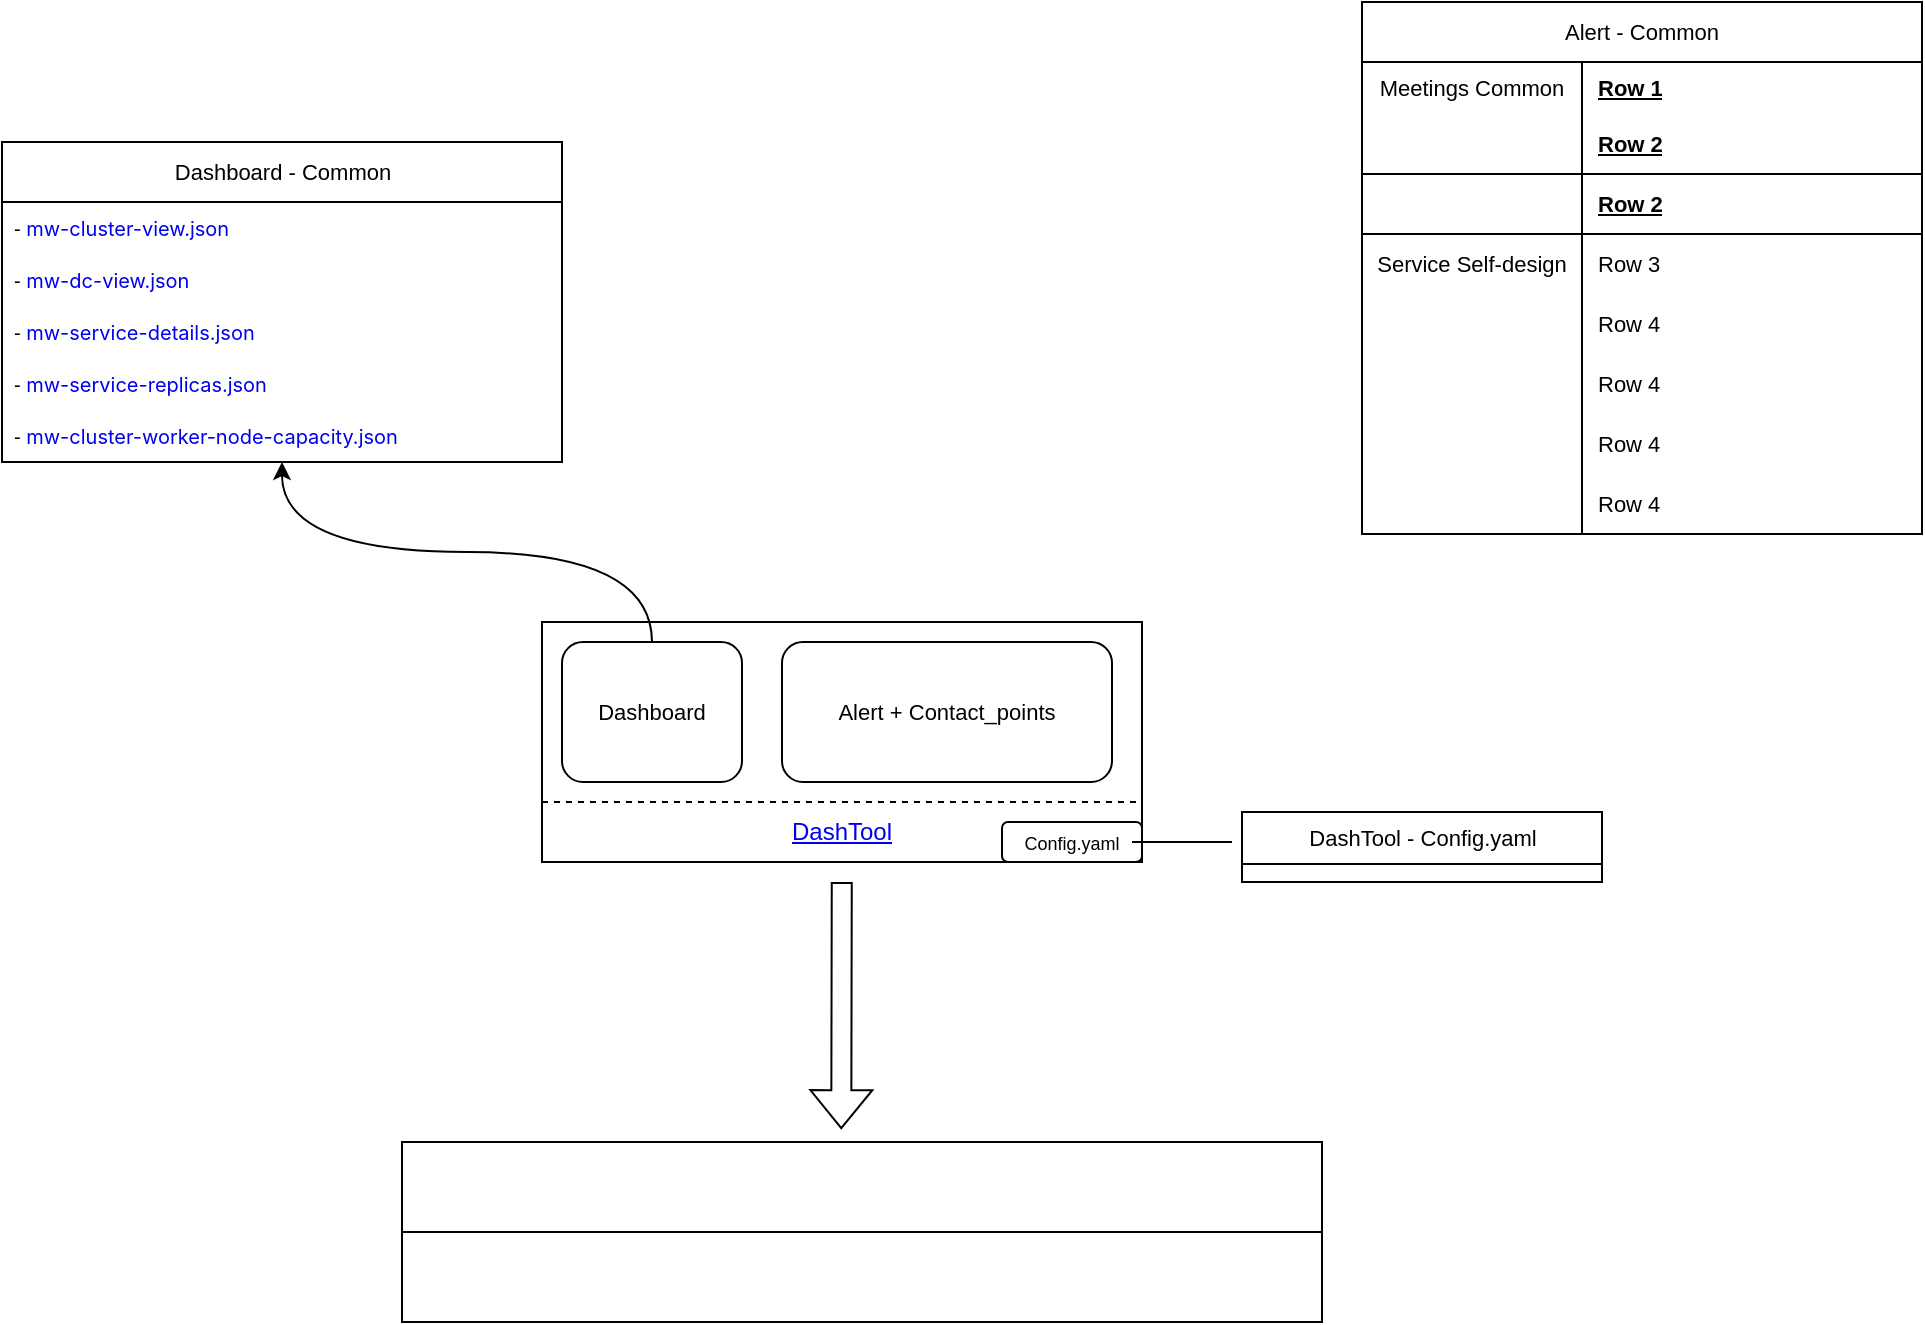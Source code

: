 <mxfile version="24.7.7">
  <diagram name="第 1 页" id="fWNnaJhq76tSm6XB1aWO">
    <mxGraphModel dx="914" dy="466" grid="1" gridSize="10" guides="1" tooltips="1" connect="1" arrows="1" fold="1" page="1" pageScale="1" pageWidth="1169" pageHeight="1654" math="0" shadow="0">
      <root>
        <mxCell id="0" />
        <mxCell id="1" parent="0" />
        <mxCell id="nmUOTvEDm5lJNUOss9-g-1" value="" style="rounded=0;whiteSpace=wrap;html=1;" vertex="1" parent="1">
          <mxGeometry x="330" y="340" width="300" height="120" as="geometry" />
        </mxCell>
        <mxCell id="nmUOTvEDm5lJNUOss9-g-5" value="&lt;a href=&quot;https://sqbu-github.cisco.com/WebExSquared/dash-tool&quot;&gt;DashTool&lt;/a&gt;" style="text;html=1;align=center;verticalAlign=middle;whiteSpace=wrap;rounded=0;" vertex="1" parent="1">
          <mxGeometry x="450" y="430" width="60" height="30" as="geometry" />
        </mxCell>
        <mxCell id="nmUOTvEDm5lJNUOss9-g-7" value="" style="rounded=1;whiteSpace=wrap;html=1;" vertex="1" parent="1">
          <mxGeometry x="560" y="440" width="70" height="20" as="geometry" />
        </mxCell>
        <mxCell id="nmUOTvEDm5lJNUOss9-g-27" value="" style="edgeStyle=none;shape=connector;rounded=0;orthogonalLoop=1;jettySize=auto;html=1;strokeColor=default;align=center;verticalAlign=middle;fontFamily=Helvetica;fontSize=11;fontColor=default;labelBackgroundColor=default;endArrow=none;" edge="1" parent="1" source="nmUOTvEDm5lJNUOss9-g-8">
          <mxGeometry relative="1" as="geometry">
            <mxPoint x="675.0" y="450" as="targetPoint" />
          </mxGeometry>
        </mxCell>
        <mxCell id="nmUOTvEDm5lJNUOss9-g-8" value="&lt;font style=&quot;font-size: 9px;&quot;&gt;Config.yaml&lt;/font&gt;" style="text;html=1;align=center;verticalAlign=middle;whiteSpace=wrap;rounded=0;" vertex="1" parent="1">
          <mxGeometry x="565" y="435" width="60" height="30" as="geometry" />
        </mxCell>
        <mxCell id="nmUOTvEDm5lJNUOss9-g-14" value="" style="endArrow=none;dashed=1;html=1;rounded=0;strokeColor=default;align=center;verticalAlign=middle;fontFamily=Helvetica;fontSize=11;fontColor=default;labelBackgroundColor=default;entryX=1;entryY=0.75;entryDx=0;entryDy=0;exitX=0;exitY=0.75;exitDx=0;exitDy=0;" edge="1" parent="1" source="nmUOTvEDm5lJNUOss9-g-1" target="nmUOTvEDm5lJNUOss9-g-1">
          <mxGeometry width="50" height="50" relative="1" as="geometry">
            <mxPoint x="330" y="440" as="sourcePoint" />
            <mxPoint x="380" y="390" as="targetPoint" />
          </mxGeometry>
        </mxCell>
        <mxCell id="nmUOTvEDm5lJNUOss9-g-15" value="Dashboard" style="rounded=1;whiteSpace=wrap;html=1;fontFamily=Helvetica;fontSize=11;fontColor=default;labelBackgroundColor=default;" vertex="1" parent="1">
          <mxGeometry x="340" y="350" width="90" height="70" as="geometry" />
        </mxCell>
        <mxCell id="nmUOTvEDm5lJNUOss9-g-16" value="Alert + Contact_points" style="rounded=1;whiteSpace=wrap;html=1;fontFamily=Helvetica;fontSize=11;fontColor=default;labelBackgroundColor=default;" vertex="1" parent="1">
          <mxGeometry x="450" y="350" width="165" height="70" as="geometry" />
        </mxCell>
        <mxCell id="nmUOTvEDm5lJNUOss9-g-28" value="DashTool - Config.yaml" style="swimlane;fontStyle=0;childLayout=stackLayout;horizontal=1;startSize=26;fillColor=none;horizontalStack=0;resizeParent=1;resizeParentMax=0;resizeLast=0;collapsible=1;marginBottom=0;html=1;fontFamily=Helvetica;fontSize=11;fontColor=default;labelBackgroundColor=default;" vertex="1" collapsed="1" parent="1">
          <mxGeometry x="680" y="435" width="180" height="35" as="geometry">
            <mxRectangle x="680" y="435" width="300" height="350" as="alternateBounds" />
          </mxGeometry>
        </mxCell>
        <mxCell id="nmUOTvEDm5lJNUOss9-g-29" value="&lt;div&gt;datacenters:&lt;/div&gt;&lt;div&gt;&lt;b&gt;&amp;nbsp; prd:&lt;/b&gt;&lt;/div&gt;&lt;div&gt;&amp;nbsp; &amp;nbsp; contact_point: grafana-default-email&lt;/div&gt;&lt;div&gt;&amp;nbsp; &amp;nbsp; lp_contact_point: webapps-devops-lp&lt;/div&gt;&lt;div&gt;&amp;nbsp; &amp;nbsp; folder-uid: f2daa67f-5426-445f-b8ac-b91e42937d05&lt;/div&gt;&lt;div&gt;&lt;b&gt;&amp;nbsp; fedramp:&lt;/b&gt;&lt;/div&gt;&lt;div&gt;&amp;nbsp; &amp;nbsp; contact_point: grafana-default-email&lt;/div&gt;&lt;div&gt;&amp;nbsp; &amp;nbsp; lp_contact_point: webapps-devops-lp&lt;/div&gt;&lt;div&gt;&amp;nbsp; &amp;nbsp; folder-uid: f376a9b8-bdb8-4032-aa9d-12822adcbdd2&lt;/div&gt;&lt;div&gt;&lt;b&gt;&amp;nbsp; dmz:&lt;/b&gt;&lt;/div&gt;&lt;div&gt;&amp;nbsp; &amp;nbsp; folder-uid: bef0dc30-c846-4f6a-9b8e-c94ae4e7ad26&lt;/div&gt;&lt;div&gt;alert-labels:&lt;/div&gt;&lt;div&gt;&amp;nbsp; service: cfgascode&lt;/div&gt;&lt;div&gt;&amp;nbsp; team: avatar&lt;/div&gt;&lt;div&gt;&amp;nbsp; group: avatar&lt;/div&gt;&lt;div&gt;common-health-and-alerting:&lt;/div&gt;&lt;div&gt;&amp;nbsp; application-group: general&lt;/div&gt;&lt;div&gt;&amp;nbsp; high-priority: true&lt;/div&gt;&lt;div&gt;alert-overrides:&lt;/div&gt;&lt;div&gt;&amp;nbsp; common-health-and-alerting:&lt;/div&gt;&lt;div&gt;&amp;nbsp; &amp;nbsp; warn-logs:&lt;/div&gt;&lt;div&gt;&amp;nbsp; &amp;nbsp; &amp;nbsp; threshold: 36000&lt;/div&gt;" style="text;strokeColor=none;fillColor=none;align=left;verticalAlign=top;spacingLeft=4;spacingRight=4;overflow=hidden;rotatable=0;points=[[0,0.5],[1,0.5]];portConstraint=eastwest;whiteSpace=wrap;html=1;fontFamily=Helvetica;fontSize=11;fontColor=default;labelBackgroundColor=default;" vertex="1" parent="nmUOTvEDm5lJNUOss9-g-28">
          <mxGeometry y="26" width="300" height="324" as="geometry" />
        </mxCell>
        <mxCell id="nmUOTvEDm5lJNUOss9-g-42" value="" style="shape=flexArrow;endArrow=classic;html=1;rounded=0;strokeColor=default;align=center;verticalAlign=middle;fontFamily=Helvetica;fontSize=11;fontColor=default;labelBackgroundColor=default;exitX=0.579;exitY=1.11;exitDx=0;exitDy=0;exitPerimeter=0;entryX=0.509;entryY=-0.052;entryDx=0;entryDy=0;entryPerimeter=0;" edge="1" parent="1">
          <mxGeometry width="50" height="50" relative="1" as="geometry">
            <mxPoint x="479.88" y="470.0" as="sourcePoint" />
            <mxPoint x="479.64" y="593.58" as="targetPoint" />
          </mxGeometry>
        </mxCell>
        <mxCell id="nmUOTvEDm5lJNUOss9-g-43" value="" style="rounded=0;whiteSpace=wrap;html=1;fontFamily=Helvetica;fontSize=11;fontColor=default;labelBackgroundColor=default;" vertex="1" parent="1">
          <mxGeometry x="260" y="600" width="460" height="90" as="geometry" />
        </mxCell>
        <mxCell id="nmUOTvEDm5lJNUOss9-g-46" value="" style="endArrow=none;html=1;rounded=0;strokeColor=default;align=center;verticalAlign=middle;fontFamily=Helvetica;fontSize=11;fontColor=default;labelBackgroundColor=default;exitX=0;exitY=0.5;exitDx=0;exitDy=0;entryX=1;entryY=0.5;entryDx=0;entryDy=0;" edge="1" parent="1" source="nmUOTvEDm5lJNUOss9-g-43" target="nmUOTvEDm5lJNUOss9-g-43">
          <mxGeometry width="50" height="50" relative="1" as="geometry">
            <mxPoint x="240" y="640" as="sourcePoint" />
            <mxPoint x="290" y="590" as="targetPoint" />
          </mxGeometry>
        </mxCell>
        <mxCell id="nmUOTvEDm5lJNUOss9-g-48" value="Dashboard - Common" style="swimlane;fontStyle=0;childLayout=stackLayout;horizontal=1;startSize=30;fillColor=none;horizontalStack=0;resizeParent=1;resizeParentMax=0;resizeLast=0;collapsible=1;marginBottom=0;html=1;fontFamily=Helvetica;fontSize=11;fontColor=default;labelBackgroundColor=default;" vertex="1" parent="1">
          <mxGeometry x="60" y="100" width="280" height="160" as="geometry">
            <mxRectangle x="70" y="150" width="150" height="40" as="alternateBounds" />
          </mxGeometry>
        </mxCell>
        <mxCell id="nmUOTvEDm5lJNUOss9-g-49" value="&lt;font style=&quot;font-size: 10px;&quot;&gt;-&amp;nbsp;&lt;a style=&quot;box-sizing: border-box; text-decoration-line: none; font-family: -apple-system, &amp;quot;system-ui&amp;quot;, &amp;quot;Segoe UI&amp;quot;, &amp;quot;Noto Sans&amp;quot;, Helvetica, Arial, sans-serif, &amp;quot;Apple Color Emoji&amp;quot;, &amp;quot;Segoe UI Emoji&amp;quot;; text-wrap: nowrap;&quot; href=&quot;https://sqbu-github.cisco.com/WebExSquared/dash-tool/blob/main/services_2_0/Webapps/dashboards/mw-cluster-view.json&quot; data-turbo-frame=&quot;repo-content-turbo-frame&quot; title=&quot;mw-cluster-view.json&quot; class=&quot;js-navigation-open Link--primary&quot;&gt;mw-cluster-view.json&lt;/a&gt;&lt;/font&gt;" style="text;strokeColor=none;fillColor=none;align=left;verticalAlign=top;spacingLeft=4;spacingRight=4;overflow=hidden;rotatable=0;points=[[0,0.5],[1,0.5]];portConstraint=eastwest;whiteSpace=wrap;html=1;fontFamily=Helvetica;fontSize=11;fontColor=default;labelBackgroundColor=default;" vertex="1" parent="nmUOTvEDm5lJNUOss9-g-48">
          <mxGeometry y="30" width="280" height="26" as="geometry" />
        </mxCell>
        <mxCell id="nmUOTvEDm5lJNUOss9-g-50" value="&lt;font style=&quot;font-size: 10px;&quot;&gt;-&amp;nbsp;&lt;a style=&quot;box-sizing: border-box; text-decoration-line: none; font-family: -apple-system, &amp;quot;system-ui&amp;quot;, &amp;quot;Segoe UI&amp;quot;, &amp;quot;Noto Sans&amp;quot;, Helvetica, Arial, sans-serif, &amp;quot;Apple Color Emoji&amp;quot;, &amp;quot;Segoe UI Emoji&amp;quot;; text-wrap: nowrap;&quot; href=&quot;https://sqbu-github.cisco.com/WebExSquared/dash-tool/blob/main/services_2_0/Webapps/dashboards/mw-dc-view.json&quot; data-turbo-frame=&quot;repo-content-turbo-frame&quot; title=&quot;mw-dc-view.json&quot; class=&quot;js-navigation-open Link--primary&quot;&gt;mw-dc-view.json&lt;/a&gt;&lt;/font&gt;" style="text;strokeColor=none;fillColor=none;align=left;verticalAlign=top;spacingLeft=4;spacingRight=4;overflow=hidden;rotatable=0;points=[[0,0.5],[1,0.5]];portConstraint=eastwest;whiteSpace=wrap;html=1;fontFamily=Helvetica;fontSize=11;fontColor=default;labelBackgroundColor=default;" vertex="1" parent="nmUOTvEDm5lJNUOss9-g-48">
          <mxGeometry y="56" width="280" height="26" as="geometry" />
        </mxCell>
        <mxCell id="nmUOTvEDm5lJNUOss9-g-64" value="&lt;font style=&quot;font-size: 10px;&quot;&gt;-&amp;nbsp;&lt;a style=&quot;box-sizing: border-box; text-decoration-line: none; font-family: -apple-system, &amp;quot;system-ui&amp;quot;, &amp;quot;Segoe UI&amp;quot;, &amp;quot;Noto Sans&amp;quot;, Helvetica, Arial, sans-serif, &amp;quot;Apple Color Emoji&amp;quot;, &amp;quot;Segoe UI Emoji&amp;quot;; text-wrap: nowrap;&quot; href=&quot;https://sqbu-github.cisco.com/WebExSquared/dash-tool/blob/main/services_2_0/Webapps/dashboards/mw-service-details.json&quot; data-turbo-frame=&quot;repo-content-turbo-frame&quot; title=&quot;mw-service-details.json&quot; class=&quot;js-navigation-open Link--primary&quot;&gt;mw-service-details.json&lt;/a&gt;&lt;/font&gt;" style="text;strokeColor=none;fillColor=none;align=left;verticalAlign=top;spacingLeft=4;spacingRight=4;overflow=hidden;rotatable=0;points=[[0,0.5],[1,0.5]];portConstraint=eastwest;whiteSpace=wrap;html=1;fontFamily=Helvetica;fontSize=11;fontColor=default;labelBackgroundColor=default;" vertex="1" parent="nmUOTvEDm5lJNUOss9-g-48">
          <mxGeometry y="82" width="280" height="26" as="geometry" />
        </mxCell>
        <mxCell id="nmUOTvEDm5lJNUOss9-g-65" value="&lt;font style=&quot;font-size: 10px;&quot;&gt;-&amp;nbsp;&lt;a style=&quot;box-sizing: border-box; text-decoration-line: none; font-family: -apple-system, &amp;quot;system-ui&amp;quot;, &amp;quot;Segoe UI&amp;quot;, &amp;quot;Noto Sans&amp;quot;, Helvetica, Arial, sans-serif, &amp;quot;Apple Color Emoji&amp;quot;, &amp;quot;Segoe UI Emoji&amp;quot;; text-wrap: nowrap;&quot; href=&quot;https://sqbu-github.cisco.com/WebExSquared/dash-tool/blob/main/services_2_0/Webapps/dashboards/mw-service-replicas.json&quot; data-turbo-frame=&quot;repo-content-turbo-frame&quot; title=&quot;mw-service-replicas.json&quot; class=&quot;js-navigation-open Link--primary&quot;&gt;mw-service-replicas.json&lt;/a&gt;&lt;/font&gt;" style="text;strokeColor=none;fillColor=none;align=left;verticalAlign=top;spacingLeft=4;spacingRight=4;overflow=hidden;rotatable=0;points=[[0,0.5],[1,0.5]];portConstraint=eastwest;whiteSpace=wrap;html=1;fontFamily=Helvetica;fontSize=11;fontColor=default;labelBackgroundColor=default;" vertex="1" parent="nmUOTvEDm5lJNUOss9-g-48">
          <mxGeometry y="108" width="280" height="26" as="geometry" />
        </mxCell>
        <mxCell id="nmUOTvEDm5lJNUOss9-g-52" value="&lt;div&gt;&lt;font style=&quot;font-size: 10px;&quot;&gt;-&amp;nbsp;&lt;a style=&quot;text-wrap: nowrap; font-family: -apple-system, &amp;quot;system-ui&amp;quot;, &amp;quot;Segoe UI&amp;quot;, &amp;quot;Noto Sans&amp;quot;, Helvetica, Arial, sans-serif, &amp;quot;Apple Color Emoji&amp;quot;, &amp;quot;Segoe UI Emoji&amp;quot;; background-color: transparent; box-sizing: border-box; text-decoration-line: none;&quot; href=&quot;https://sqbu-github.cisco.com/WebExSquared/dash-tool/blob/main/services_2_0/Webapps/dashboards/mw-cluster-worker-node-capacity.json&quot; data-turbo-frame=&quot;repo-content-turbo-frame&quot; title=&quot;mw-cluster-worker-node-capacity.json&quot; class=&quot;js-navigation-open Link--primary&quot;&gt;mw-cluster-worker-node-capacity.json&lt;/a&gt;&lt;/font&gt;&lt;/div&gt;&lt;div style=&quot;box-sizing: border-box; width: 657.318px; color: rgb(31, 35, 40); font-family: -apple-system, &amp;quot;system-ui&amp;quot;, &amp;quot;Segoe UI&amp;quot;, &amp;quot;Noto Sans&amp;quot;, Helvetica, Arial, sans-serif, &amp;quot;Apple Color Emoji&amp;quot;, &amp;quot;Segoe UI Emoji&amp;quot;; font-size: 14px; flex: 1 1 auto !important; min-width: 0px !important; margin-right: var(--base-size-16, 16px) !important;&quot; class=&quot;flex-auto min-width-0 d-none d-md-block col-5 mr-3&quot; role=&quot;gridcell&quot;&gt;&lt;/div&gt;" style="text;strokeColor=none;fillColor=none;align=left;verticalAlign=top;spacingLeft=4;spacingRight=4;overflow=hidden;rotatable=0;points=[[0,0.5],[1,0.5]];portConstraint=eastwest;whiteSpace=wrap;html=1;fontFamily=Helvetica;fontSize=11;fontColor=default;labelBackgroundColor=default;" vertex="1" parent="nmUOTvEDm5lJNUOss9-g-48">
          <mxGeometry y="134" width="280" height="26" as="geometry" />
        </mxCell>
        <mxCell id="nmUOTvEDm5lJNUOss9-g-70" value="" style="endArrow=classic;html=1;rounded=0;strokeColor=default;align=center;verticalAlign=middle;fontFamily=Helvetica;fontSize=11;fontColor=default;labelBackgroundColor=default;exitX=0.5;exitY=0;exitDx=0;exitDy=0;edgeStyle=orthogonalEdgeStyle;curved=1;" edge="1" parent="1" source="nmUOTvEDm5lJNUOss9-g-15" target="nmUOTvEDm5lJNUOss9-g-48">
          <mxGeometry width="50" height="50" relative="1" as="geometry">
            <mxPoint x="10" y="380" as="sourcePoint" />
            <mxPoint x="60" y="330" as="targetPoint" />
          </mxGeometry>
        </mxCell>
        <mxCell id="nmUOTvEDm5lJNUOss9-g-79" value="&lt;span style=&quot;font-weight: 400; text-wrap: nowrap;&quot;&gt;Alert - Common&lt;/span&gt;" style="shape=table;startSize=30;container=1;collapsible=1;childLayout=tableLayout;fixedRows=1;rowLines=0;fontStyle=1;align=center;resizeLast=1;html=1;whiteSpace=wrap;fontFamily=Helvetica;fontSize=11;fontColor=default;labelBackgroundColor=default;" vertex="1" parent="1">
          <mxGeometry x="740" y="30" width="280" height="266" as="geometry" />
        </mxCell>
        <mxCell id="nmUOTvEDm5lJNUOss9-g-80" value="" style="shape=tableRow;horizontal=0;startSize=0;swimlaneHead=0;swimlaneBody=0;fillColor=none;collapsible=0;dropTarget=0;points=[[0,0.5],[1,0.5]];portConstraint=eastwest;top=0;left=0;right=0;bottom=0;html=1;fontFamily=Helvetica;fontSize=11;fontColor=default;labelBackgroundColor=default;" vertex="1" parent="nmUOTvEDm5lJNUOss9-g-79">
          <mxGeometry y="30" width="280" height="26" as="geometry" />
        </mxCell>
        <mxCell id="nmUOTvEDm5lJNUOss9-g-81" value="&lt;span style=&quot;font-weight: normal;&quot;&gt;Meetings Common&lt;/span&gt;" style="shape=partialRectangle;connectable=0;fillColor=none;top=0;left=0;bottom=0;right=0;fontStyle=1;overflow=hidden;html=1;whiteSpace=wrap;fontFamily=Helvetica;fontSize=11;fontColor=default;labelBackgroundColor=default;" vertex="1" parent="nmUOTvEDm5lJNUOss9-g-80">
          <mxGeometry width="110.0" height="26" as="geometry">
            <mxRectangle width="110.0" height="26" as="alternateBounds" />
          </mxGeometry>
        </mxCell>
        <mxCell id="nmUOTvEDm5lJNUOss9-g-82" value="Row 1" style="shape=partialRectangle;connectable=0;fillColor=none;top=0;left=0;bottom=0;right=0;align=left;spacingLeft=6;fontStyle=5;overflow=hidden;html=1;whiteSpace=wrap;fontFamily=Helvetica;fontSize=11;fontColor=default;labelBackgroundColor=default;" vertex="1" parent="nmUOTvEDm5lJNUOss9-g-80">
          <mxGeometry x="110.0" width="170.0" height="26" as="geometry">
            <mxRectangle width="170.0" height="26" as="alternateBounds" />
          </mxGeometry>
        </mxCell>
        <mxCell id="nmUOTvEDm5lJNUOss9-g-83" value="" style="shape=tableRow;horizontal=0;startSize=0;swimlaneHead=0;swimlaneBody=0;fillColor=none;collapsible=0;dropTarget=0;points=[[0,0.5],[1,0.5]];portConstraint=eastwest;top=0;left=0;right=0;bottom=1;html=1;fontFamily=Helvetica;fontSize=11;fontColor=default;labelBackgroundColor=default;" vertex="1" parent="nmUOTvEDm5lJNUOss9-g-79">
          <mxGeometry y="56" width="280" height="30" as="geometry" />
        </mxCell>
        <mxCell id="nmUOTvEDm5lJNUOss9-g-84" value="" style="shape=partialRectangle;connectable=0;fillColor=none;top=0;left=0;bottom=0;right=0;fontStyle=1;overflow=hidden;html=1;whiteSpace=wrap;fontFamily=Helvetica;fontSize=11;fontColor=default;labelBackgroundColor=default;" vertex="1" parent="nmUOTvEDm5lJNUOss9-g-83">
          <mxGeometry width="110.0" height="30" as="geometry">
            <mxRectangle width="110.0" height="30" as="alternateBounds" />
          </mxGeometry>
        </mxCell>
        <mxCell id="nmUOTvEDm5lJNUOss9-g-85" value="Row 2" style="shape=partialRectangle;connectable=0;fillColor=none;top=0;left=0;bottom=0;right=0;align=left;spacingLeft=6;fontStyle=5;overflow=hidden;html=1;whiteSpace=wrap;fontFamily=Helvetica;fontSize=11;fontColor=default;labelBackgroundColor=default;" vertex="1" parent="nmUOTvEDm5lJNUOss9-g-83">
          <mxGeometry x="110.0" width="170.0" height="30" as="geometry">
            <mxRectangle width="170.0" height="30" as="alternateBounds" />
          </mxGeometry>
        </mxCell>
        <mxCell id="nmUOTvEDm5lJNUOss9-g-122" value="" style="shape=tableRow;horizontal=0;startSize=0;swimlaneHead=0;swimlaneBody=0;fillColor=none;collapsible=0;dropTarget=0;points=[[0,0.5],[1,0.5]];portConstraint=eastwest;top=0;left=0;right=0;bottom=1;html=1;fontFamily=Helvetica;fontSize=11;fontColor=default;labelBackgroundColor=default;" vertex="1" parent="nmUOTvEDm5lJNUOss9-g-79">
          <mxGeometry y="86" width="280" height="30" as="geometry" />
        </mxCell>
        <mxCell id="nmUOTvEDm5lJNUOss9-g-123" value="" style="shape=partialRectangle;connectable=0;fillColor=none;top=0;left=0;bottom=0;right=0;fontStyle=1;overflow=hidden;html=1;whiteSpace=wrap;fontFamily=Helvetica;fontSize=11;fontColor=default;labelBackgroundColor=default;" vertex="1" parent="nmUOTvEDm5lJNUOss9-g-122">
          <mxGeometry width="110.0" height="30" as="geometry">
            <mxRectangle width="110.0" height="30" as="alternateBounds" />
          </mxGeometry>
        </mxCell>
        <mxCell id="nmUOTvEDm5lJNUOss9-g-124" value="Row 2" style="shape=partialRectangle;connectable=0;fillColor=none;top=0;left=0;bottom=0;right=0;align=left;spacingLeft=6;fontStyle=5;overflow=hidden;html=1;whiteSpace=wrap;fontFamily=Helvetica;fontSize=11;fontColor=default;labelBackgroundColor=default;" vertex="1" parent="nmUOTvEDm5lJNUOss9-g-122">
          <mxGeometry x="110.0" width="170.0" height="30" as="geometry">
            <mxRectangle width="170.0" height="30" as="alternateBounds" />
          </mxGeometry>
        </mxCell>
        <mxCell id="nmUOTvEDm5lJNUOss9-g-86" value="" style="shape=tableRow;horizontal=0;startSize=0;swimlaneHead=0;swimlaneBody=0;fillColor=none;collapsible=0;dropTarget=0;points=[[0,0.5],[1,0.5]];portConstraint=eastwest;top=0;left=0;right=0;bottom=0;html=1;fontFamily=Helvetica;fontSize=11;fontColor=default;labelBackgroundColor=default;" vertex="1" parent="nmUOTvEDm5lJNUOss9-g-79">
          <mxGeometry y="116" width="280" height="30" as="geometry" />
        </mxCell>
        <mxCell id="nmUOTvEDm5lJNUOss9-g-87" value="Service Self-design" style="shape=partialRectangle;connectable=0;fillColor=none;top=0;left=0;bottom=0;right=0;editable=1;overflow=hidden;html=1;whiteSpace=wrap;fontFamily=Helvetica;fontSize=11;fontColor=default;labelBackgroundColor=default;" vertex="1" parent="nmUOTvEDm5lJNUOss9-g-86">
          <mxGeometry width="110.0" height="30" as="geometry">
            <mxRectangle width="110.0" height="30" as="alternateBounds" />
          </mxGeometry>
        </mxCell>
        <mxCell id="nmUOTvEDm5lJNUOss9-g-88" value="Row 3" style="shape=partialRectangle;connectable=0;fillColor=none;top=0;left=0;bottom=0;right=0;align=left;spacingLeft=6;overflow=hidden;html=1;whiteSpace=wrap;fontFamily=Helvetica;fontSize=11;fontColor=default;labelBackgroundColor=default;" vertex="1" parent="nmUOTvEDm5lJNUOss9-g-86">
          <mxGeometry x="110.0" width="170.0" height="30" as="geometry">
            <mxRectangle width="170.0" height="30" as="alternateBounds" />
          </mxGeometry>
        </mxCell>
        <mxCell id="nmUOTvEDm5lJNUOss9-g-101" value="" style="shape=tableRow;horizontal=0;startSize=0;swimlaneHead=0;swimlaneBody=0;fillColor=none;collapsible=0;dropTarget=0;points=[[0,0.5],[1,0.5]];portConstraint=eastwest;top=0;left=0;right=0;bottom=0;html=1;fontFamily=Helvetica;fontSize=11;fontColor=default;labelBackgroundColor=default;" vertex="1" parent="nmUOTvEDm5lJNUOss9-g-79">
          <mxGeometry y="146" width="280" height="30" as="geometry" />
        </mxCell>
        <mxCell id="nmUOTvEDm5lJNUOss9-g-102" value="" style="shape=partialRectangle;connectable=0;fillColor=none;top=0;left=0;bottom=0;right=0;editable=1;overflow=hidden;html=1;whiteSpace=wrap;fontFamily=Helvetica;fontSize=11;fontColor=default;labelBackgroundColor=default;" vertex="1" parent="nmUOTvEDm5lJNUOss9-g-101">
          <mxGeometry width="110.0" height="30" as="geometry">
            <mxRectangle width="110.0" height="30" as="alternateBounds" />
          </mxGeometry>
        </mxCell>
        <mxCell id="nmUOTvEDm5lJNUOss9-g-103" value="Row 4" style="shape=partialRectangle;connectable=0;fillColor=none;top=0;left=0;bottom=0;right=0;align=left;spacingLeft=6;overflow=hidden;html=1;whiteSpace=wrap;fontFamily=Helvetica;fontSize=11;fontColor=default;labelBackgroundColor=default;" vertex="1" parent="nmUOTvEDm5lJNUOss9-g-101">
          <mxGeometry x="110.0" width="170.0" height="30" as="geometry">
            <mxRectangle width="170.0" height="30" as="alternateBounds" />
          </mxGeometry>
        </mxCell>
        <mxCell id="nmUOTvEDm5lJNUOss9-g-98" value="" style="shape=tableRow;horizontal=0;startSize=0;swimlaneHead=0;swimlaneBody=0;fillColor=none;collapsible=0;dropTarget=0;points=[[0,0.5],[1,0.5]];portConstraint=eastwest;top=0;left=0;right=0;bottom=0;html=1;fontFamily=Helvetica;fontSize=11;fontColor=default;labelBackgroundColor=default;" vertex="1" parent="nmUOTvEDm5lJNUOss9-g-79">
          <mxGeometry y="176" width="280" height="30" as="geometry" />
        </mxCell>
        <mxCell id="nmUOTvEDm5lJNUOss9-g-99" value="" style="shape=partialRectangle;connectable=0;fillColor=none;top=0;left=0;bottom=0;right=0;editable=1;overflow=hidden;html=1;whiteSpace=wrap;fontFamily=Helvetica;fontSize=11;fontColor=default;labelBackgroundColor=default;" vertex="1" parent="nmUOTvEDm5lJNUOss9-g-98">
          <mxGeometry width="110.0" height="30" as="geometry">
            <mxRectangle width="110.0" height="30" as="alternateBounds" />
          </mxGeometry>
        </mxCell>
        <mxCell id="nmUOTvEDm5lJNUOss9-g-100" value="Row 4" style="shape=partialRectangle;connectable=0;fillColor=none;top=0;left=0;bottom=0;right=0;align=left;spacingLeft=6;overflow=hidden;html=1;whiteSpace=wrap;fontFamily=Helvetica;fontSize=11;fontColor=default;labelBackgroundColor=default;" vertex="1" parent="nmUOTvEDm5lJNUOss9-g-98">
          <mxGeometry x="110.0" width="170.0" height="30" as="geometry">
            <mxRectangle width="170.0" height="30" as="alternateBounds" />
          </mxGeometry>
        </mxCell>
        <mxCell id="nmUOTvEDm5lJNUOss9-g-95" value="" style="shape=tableRow;horizontal=0;startSize=0;swimlaneHead=0;swimlaneBody=0;fillColor=none;collapsible=0;dropTarget=0;points=[[0,0.5],[1,0.5]];portConstraint=eastwest;top=0;left=0;right=0;bottom=0;html=1;fontFamily=Helvetica;fontSize=11;fontColor=default;labelBackgroundColor=default;" vertex="1" parent="nmUOTvEDm5lJNUOss9-g-79">
          <mxGeometry y="206" width="280" height="30" as="geometry" />
        </mxCell>
        <mxCell id="nmUOTvEDm5lJNUOss9-g-96" value="" style="shape=partialRectangle;connectable=0;fillColor=none;top=0;left=0;bottom=0;right=0;editable=1;overflow=hidden;html=1;whiteSpace=wrap;fontFamily=Helvetica;fontSize=11;fontColor=default;labelBackgroundColor=default;" vertex="1" parent="nmUOTvEDm5lJNUOss9-g-95">
          <mxGeometry width="110.0" height="30" as="geometry">
            <mxRectangle width="110.0" height="30" as="alternateBounds" />
          </mxGeometry>
        </mxCell>
        <mxCell id="nmUOTvEDm5lJNUOss9-g-97" value="Row 4" style="shape=partialRectangle;connectable=0;fillColor=none;top=0;left=0;bottom=0;right=0;align=left;spacingLeft=6;overflow=hidden;html=1;whiteSpace=wrap;fontFamily=Helvetica;fontSize=11;fontColor=default;labelBackgroundColor=default;" vertex="1" parent="nmUOTvEDm5lJNUOss9-g-95">
          <mxGeometry x="110.0" width="170.0" height="30" as="geometry">
            <mxRectangle width="170.0" height="30" as="alternateBounds" />
          </mxGeometry>
        </mxCell>
        <mxCell id="nmUOTvEDm5lJNUOss9-g-89" value="" style="shape=tableRow;horizontal=0;startSize=0;swimlaneHead=0;swimlaneBody=0;fillColor=none;collapsible=0;dropTarget=0;points=[[0,0.5],[1,0.5]];portConstraint=eastwest;top=0;left=0;right=0;bottom=0;html=1;fontFamily=Helvetica;fontSize=11;fontColor=default;labelBackgroundColor=default;" vertex="1" parent="nmUOTvEDm5lJNUOss9-g-79">
          <mxGeometry y="236" width="280" height="30" as="geometry" />
        </mxCell>
        <mxCell id="nmUOTvEDm5lJNUOss9-g-90" value="" style="shape=partialRectangle;connectable=0;fillColor=none;top=0;left=0;bottom=0;right=0;editable=1;overflow=hidden;html=1;whiteSpace=wrap;fontFamily=Helvetica;fontSize=11;fontColor=default;labelBackgroundColor=default;" vertex="1" parent="nmUOTvEDm5lJNUOss9-g-89">
          <mxGeometry width="110.0" height="30" as="geometry">
            <mxRectangle width="110.0" height="30" as="alternateBounds" />
          </mxGeometry>
        </mxCell>
        <mxCell id="nmUOTvEDm5lJNUOss9-g-91" value="Row 4" style="shape=partialRectangle;connectable=0;fillColor=none;top=0;left=0;bottom=0;right=0;align=left;spacingLeft=6;overflow=hidden;html=1;whiteSpace=wrap;fontFamily=Helvetica;fontSize=11;fontColor=default;labelBackgroundColor=default;" vertex="1" parent="nmUOTvEDm5lJNUOss9-g-89">
          <mxGeometry x="110.0" width="170.0" height="30" as="geometry">
            <mxRectangle width="170.0" height="30" as="alternateBounds" />
          </mxGeometry>
        </mxCell>
      </root>
    </mxGraphModel>
  </diagram>
</mxfile>
